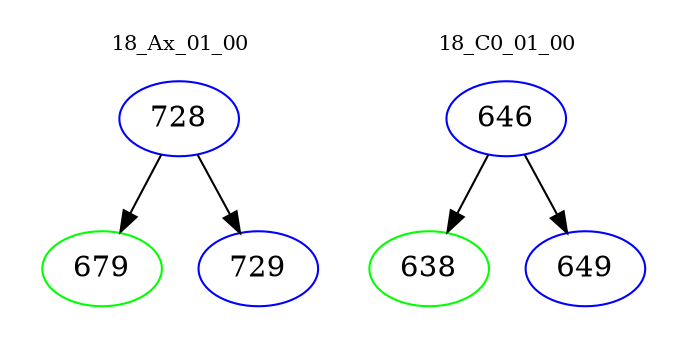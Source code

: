 digraph{
subgraph cluster_0 {
color = white
label = "18_Ax_01_00";
fontsize=10;
T0_728 [label="728", color="blue"]
T0_728 -> T0_679 [color="black"]
T0_679 [label="679", color="green"]
T0_728 -> T0_729 [color="black"]
T0_729 [label="729", color="blue"]
}
subgraph cluster_1 {
color = white
label = "18_C0_01_00";
fontsize=10;
T1_646 [label="646", color="blue"]
T1_646 -> T1_638 [color="black"]
T1_638 [label="638", color="green"]
T1_646 -> T1_649 [color="black"]
T1_649 [label="649", color="blue"]
}
}
